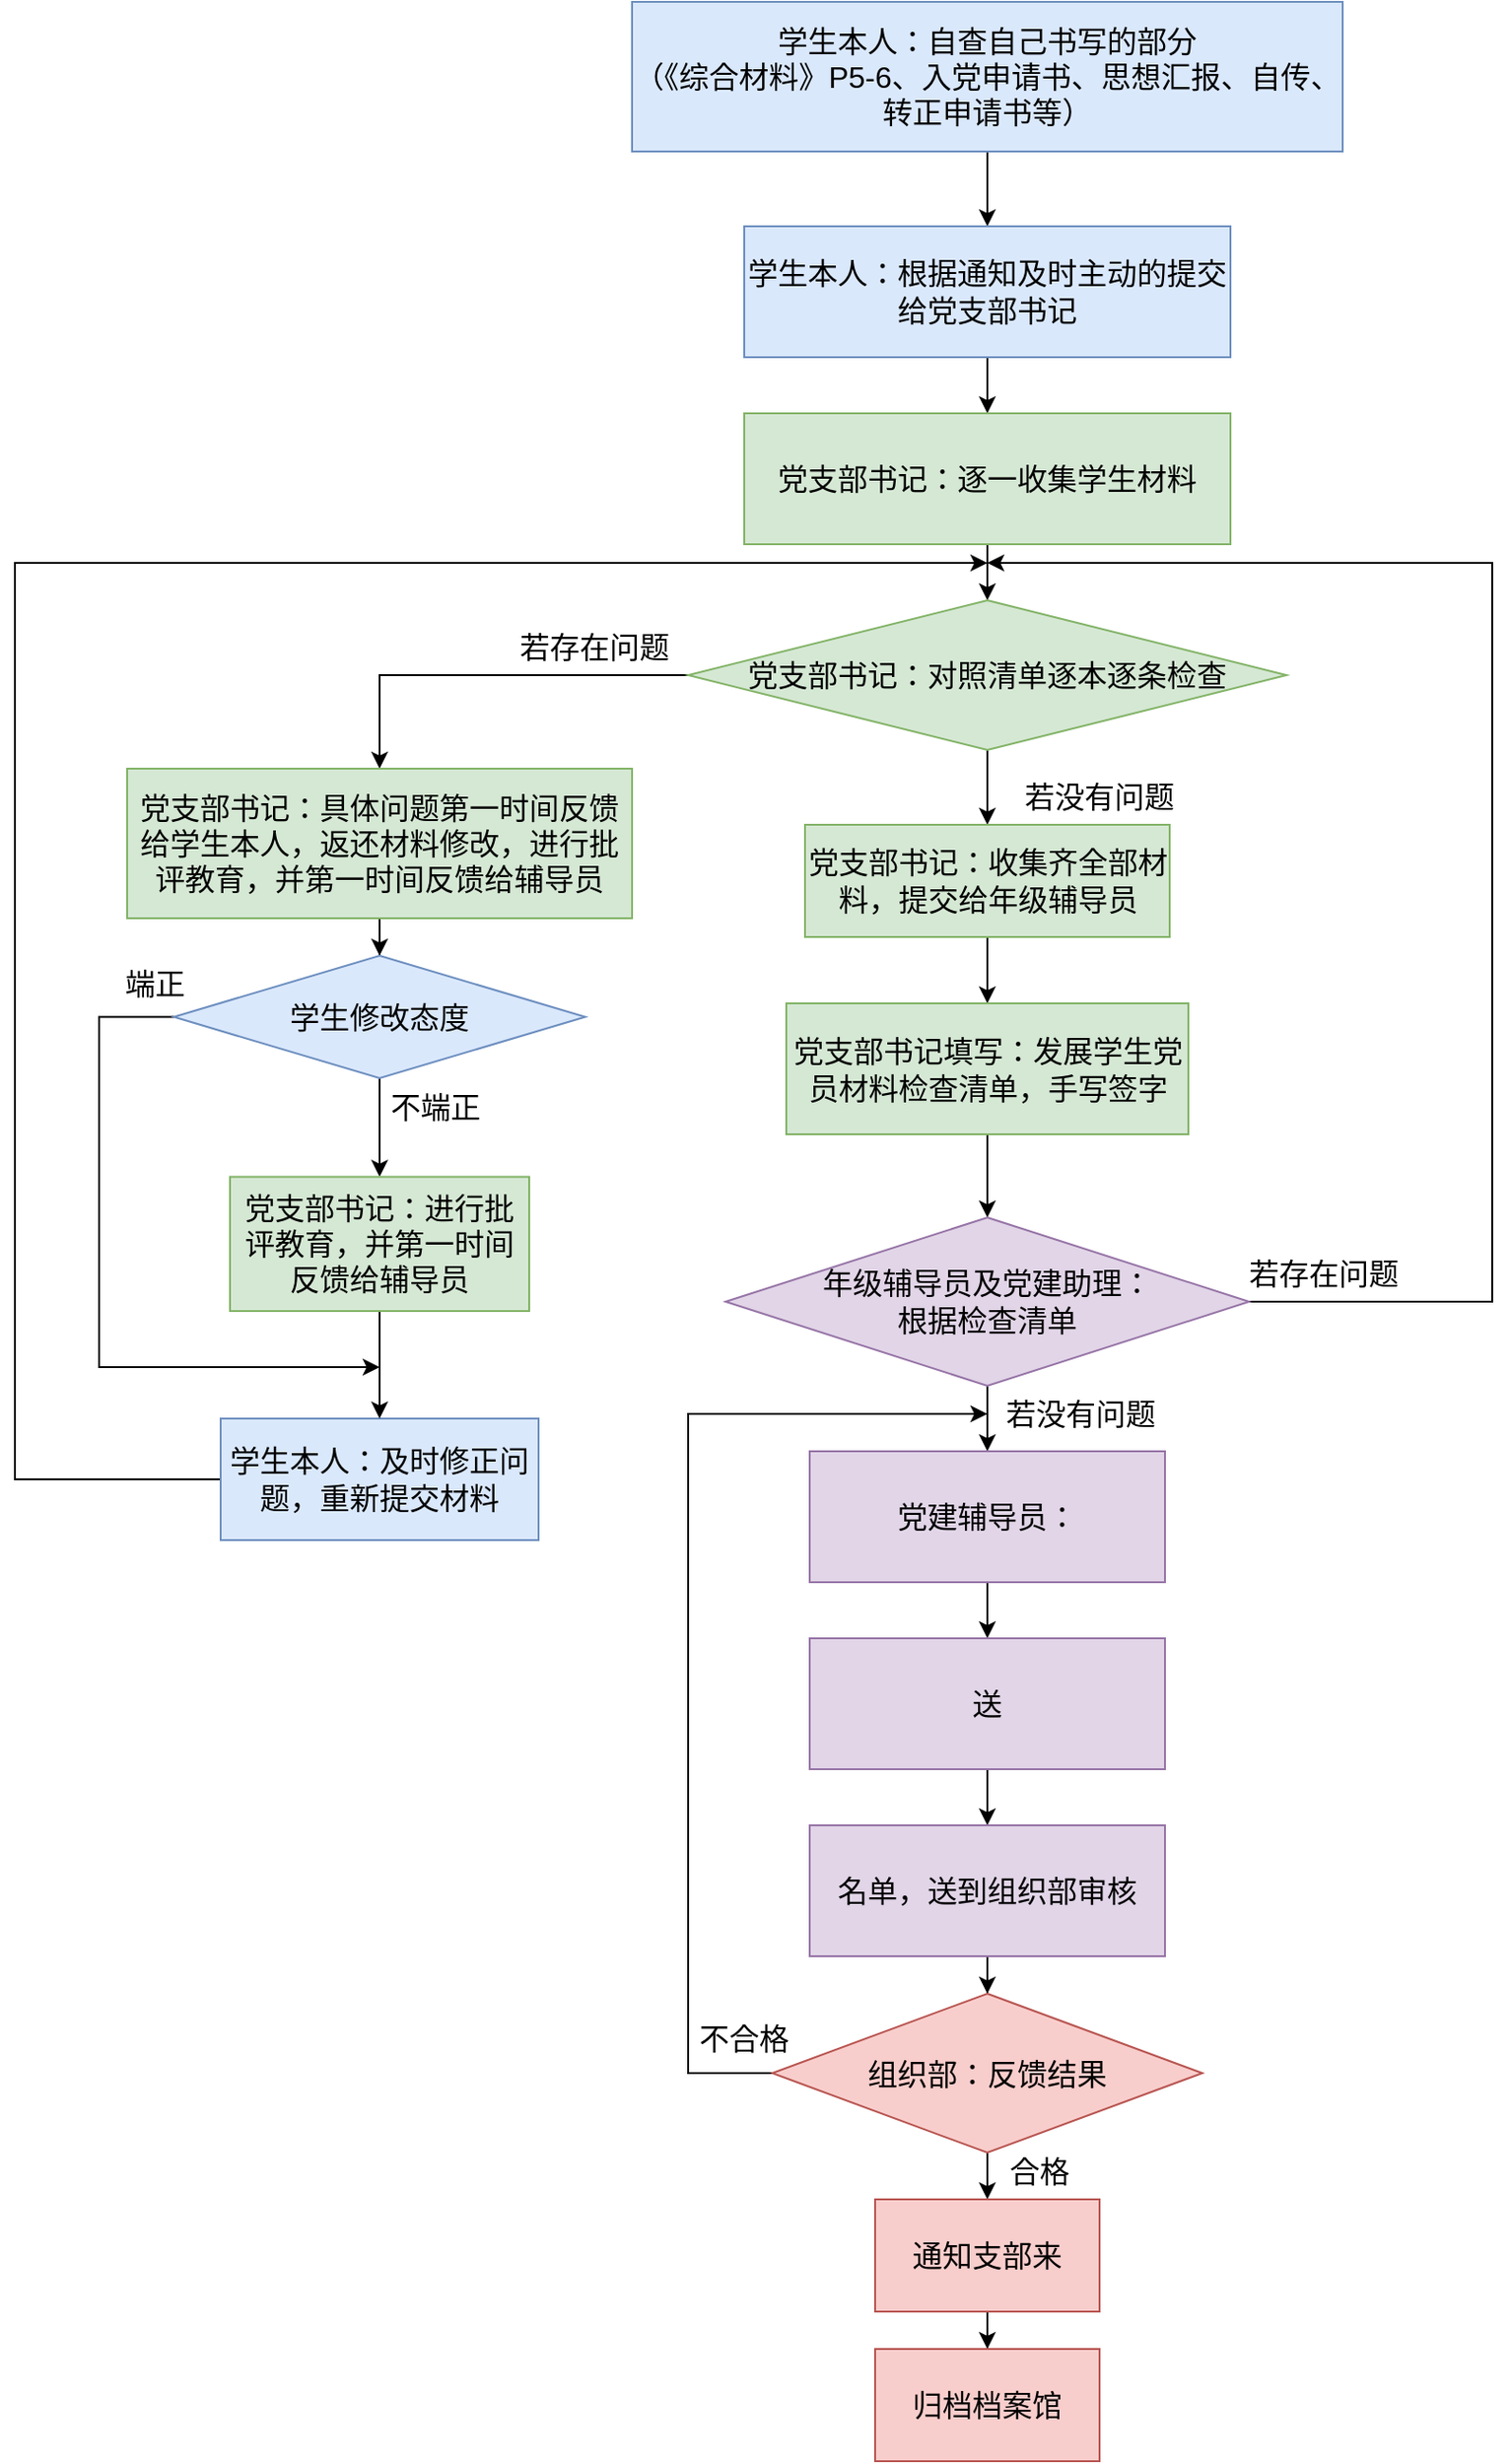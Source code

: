 <mxfile version="22.0.4" type="github">
  <diagram name="第 1 页" id="0DYLWyX5WjLoP0oHaxIj">
    <mxGraphModel dx="2357" dy="890" grid="1" gridSize="10" guides="1" tooltips="1" connect="1" arrows="1" fold="1" page="1" pageScale="1" pageWidth="827" pageHeight="1169" math="0" shadow="0">
      <root>
        <mxCell id="0" />
        <mxCell id="1" parent="0" />
        <mxCell id="AE5ZFtnx0VI7tvl8tYGL-7" value="" style="edgeStyle=orthogonalEdgeStyle;rounded=0;orthogonalLoop=1;jettySize=auto;html=1;" edge="1" parent="1" source="AE5ZFtnx0VI7tvl8tYGL-1" target="AE5ZFtnx0VI7tvl8tYGL-6">
          <mxGeometry relative="1" as="geometry" />
        </mxCell>
        <mxCell id="AE5ZFtnx0VI7tvl8tYGL-1" value="&lt;font style=&quot;font-size: 16px;&quot;&gt;学生本人：自查自己书写的部分&lt;br&gt;（《综合材料》P5-6、入党申请书、思想汇报、自传、转正申请书等）&lt;/font&gt;" style="rounded=0;whiteSpace=wrap;html=1;fillColor=#dae8fc;strokeColor=#6c8ebf;" vertex="1" parent="1">
          <mxGeometry x="240" y="30" width="380" height="80" as="geometry" />
        </mxCell>
        <mxCell id="AE5ZFtnx0VI7tvl8tYGL-11" value="" style="edgeStyle=orthogonalEdgeStyle;rounded=0;orthogonalLoop=1;jettySize=auto;html=1;" edge="1" parent="1" source="AE5ZFtnx0VI7tvl8tYGL-6" target="AE5ZFtnx0VI7tvl8tYGL-10">
          <mxGeometry relative="1" as="geometry" />
        </mxCell>
        <mxCell id="AE5ZFtnx0VI7tvl8tYGL-6" value="&lt;span style=&quot;font-size: 16px;&quot;&gt;学生本人：根据通知及时主动的提交给党支部书记&lt;/span&gt;" style="rounded=0;whiteSpace=wrap;html=1;fillColor=#dae8fc;strokeColor=#6c8ebf;" vertex="1" parent="1">
          <mxGeometry x="300" y="150" width="260" height="70" as="geometry" />
        </mxCell>
        <mxCell id="AE5ZFtnx0VI7tvl8tYGL-16" value="" style="edgeStyle=orthogonalEdgeStyle;rounded=0;orthogonalLoop=1;jettySize=auto;html=1;" edge="1" parent="1" source="AE5ZFtnx0VI7tvl8tYGL-10" target="AE5ZFtnx0VI7tvl8tYGL-14">
          <mxGeometry relative="1" as="geometry" />
        </mxCell>
        <mxCell id="AE5ZFtnx0VI7tvl8tYGL-10" value="&lt;span style=&quot;font-size: 16px;&quot;&gt;党支部书记：逐一收集学生材料&lt;/span&gt;" style="rounded=0;whiteSpace=wrap;html=1;fillColor=#d5e8d4;strokeColor=#82b366;" vertex="1" parent="1">
          <mxGeometry x="300" y="250" width="260" height="70" as="geometry" />
        </mxCell>
        <mxCell id="AE5ZFtnx0VI7tvl8tYGL-55" style="edgeStyle=orthogonalEdgeStyle;rounded=0;orthogonalLoop=1;jettySize=auto;html=1;exitX=0;exitY=0.5;exitDx=0;exitDy=0;entryX=0.5;entryY=0;entryDx=0;entryDy=0;" edge="1" parent="1" source="AE5ZFtnx0VI7tvl8tYGL-14" target="AE5ZFtnx0VI7tvl8tYGL-49">
          <mxGeometry relative="1" as="geometry">
            <mxPoint x="60" y="430" as="targetPoint" />
            <Array as="points">
              <mxPoint x="105" y="390" />
            </Array>
          </mxGeometry>
        </mxCell>
        <mxCell id="AE5ZFtnx0VI7tvl8tYGL-91" value="" style="edgeStyle=orthogonalEdgeStyle;rounded=0;orthogonalLoop=1;jettySize=auto;html=1;" edge="1" parent="1" source="AE5ZFtnx0VI7tvl8tYGL-14" target="AE5ZFtnx0VI7tvl8tYGL-31">
          <mxGeometry relative="1" as="geometry" />
        </mxCell>
        <mxCell id="AE5ZFtnx0VI7tvl8tYGL-14" value="&lt;font style=&quot;font-size: 16px;&quot;&gt;党支部书记：对照清单逐本逐条检查&lt;/font&gt;" style="rhombus;whiteSpace=wrap;html=1;fillColor=#d5e8d4;strokeColor=#82b366;rounded=0;" vertex="1" parent="1">
          <mxGeometry x="270" y="350" width="320" height="80" as="geometry" />
        </mxCell>
        <mxCell id="AE5ZFtnx0VI7tvl8tYGL-30" value="&lt;font style=&quot;font-size: 16px;&quot;&gt;若没有问题&lt;/font&gt;" style="text;html=1;strokeColor=none;fillColor=none;align=center;verticalAlign=middle;whiteSpace=wrap;rounded=0;" vertex="1" parent="1">
          <mxGeometry x="440" y="440" width="100" height="30" as="geometry" />
        </mxCell>
        <mxCell id="AE5ZFtnx0VI7tvl8tYGL-93" value="" style="edgeStyle=orthogonalEdgeStyle;rounded=0;orthogonalLoop=1;jettySize=auto;html=1;" edge="1" parent="1" source="AE5ZFtnx0VI7tvl8tYGL-31" target="AE5ZFtnx0VI7tvl8tYGL-33">
          <mxGeometry relative="1" as="geometry" />
        </mxCell>
        <mxCell id="AE5ZFtnx0VI7tvl8tYGL-31" value="&lt;font style=&quot;font-size: 16px;&quot;&gt;党支部书记：收集齐全部材料，提交给年级辅导员&lt;/font&gt;" style="whiteSpace=wrap;html=1;fillColor=#d5e8d4;strokeColor=#82b366;rounded=0;" vertex="1" parent="1">
          <mxGeometry x="332.5" y="470" width="195" height="60" as="geometry" />
        </mxCell>
        <mxCell id="AE5ZFtnx0VI7tvl8tYGL-94" value="" style="edgeStyle=orthogonalEdgeStyle;rounded=0;orthogonalLoop=1;jettySize=auto;html=1;" edge="1" parent="1" source="AE5ZFtnx0VI7tvl8tYGL-33" target="AE5ZFtnx0VI7tvl8tYGL-38">
          <mxGeometry relative="1" as="geometry" />
        </mxCell>
        <mxCell id="AE5ZFtnx0VI7tvl8tYGL-33" value="&lt;font style=&quot;font-size: 16px;&quot;&gt;党支部书记填写：发展学生党员材料检查清单，手写签字&lt;/font&gt;" style="whiteSpace=wrap;html=1;fillColor=#d5e8d4;strokeColor=#82b366;rounded=0;" vertex="1" parent="1">
          <mxGeometry x="322.5" y="565.5" width="215" height="70" as="geometry" />
        </mxCell>
        <mxCell id="AE5ZFtnx0VI7tvl8tYGL-44" value="" style="edgeStyle=orthogonalEdgeStyle;rounded=0;orthogonalLoop=1;jettySize=auto;html=1;" edge="1" parent="1" source="AE5ZFtnx0VI7tvl8tYGL-38" target="AE5ZFtnx0VI7tvl8tYGL-43">
          <mxGeometry relative="1" as="geometry" />
        </mxCell>
        <mxCell id="AE5ZFtnx0VI7tvl8tYGL-57" style="edgeStyle=orthogonalEdgeStyle;rounded=0;orthogonalLoop=1;jettySize=auto;html=1;exitX=1;exitY=0.5;exitDx=0;exitDy=0;" edge="1" parent="1" source="AE5ZFtnx0VI7tvl8tYGL-38">
          <mxGeometry relative="1" as="geometry">
            <mxPoint x="430" y="330" as="targetPoint" />
            <Array as="points">
              <mxPoint x="700" y="725" />
              <mxPoint x="700" y="330" />
            </Array>
          </mxGeometry>
        </mxCell>
        <mxCell id="AE5ZFtnx0VI7tvl8tYGL-38" value="&lt;font style=&quot;font-size: 16px;&quot;&gt;年级辅导员及党建助理：&lt;br&gt;根据检查清单&lt;/font&gt;" style="rhombus;whiteSpace=wrap;html=1;fillColor=#e1d5e7;strokeColor=#9673a6;rounded=0;" vertex="1" parent="1">
          <mxGeometry x="290" y="680" width="280" height="90" as="geometry" />
        </mxCell>
        <mxCell id="AE5ZFtnx0VI7tvl8tYGL-60" value="" style="edgeStyle=orthogonalEdgeStyle;rounded=0;orthogonalLoop=1;jettySize=auto;html=1;" edge="1" parent="1" source="AE5ZFtnx0VI7tvl8tYGL-43" target="AE5ZFtnx0VI7tvl8tYGL-59">
          <mxGeometry relative="1" as="geometry" />
        </mxCell>
        <mxCell id="AE5ZFtnx0VI7tvl8tYGL-43" value="&lt;font style=&quot;font-size: 16px;&quot;&gt;党建辅导员：&lt;/font&gt;" style="whiteSpace=wrap;html=1;fillColor=#e1d5e7;strokeColor=#9673a6;rounded=0;" vertex="1" parent="1">
          <mxGeometry x="335" y="805" width="190" height="70" as="geometry" />
        </mxCell>
        <mxCell id="AE5ZFtnx0VI7tvl8tYGL-45" value="&lt;font style=&quot;font-size: 16px;&quot;&gt;若没有问题&lt;/font&gt;" style="text;html=1;strokeColor=none;fillColor=none;align=center;verticalAlign=middle;whiteSpace=wrap;rounded=0;" vertex="1" parent="1">
          <mxGeometry x="430" y="770" width="100" height="30" as="geometry" />
        </mxCell>
        <mxCell id="AE5ZFtnx0VI7tvl8tYGL-76" value="" style="edgeStyle=orthogonalEdgeStyle;rounded=0;orthogonalLoop=1;jettySize=auto;html=1;" edge="1" parent="1" source="AE5ZFtnx0VI7tvl8tYGL-49" target="AE5ZFtnx0VI7tvl8tYGL-75">
          <mxGeometry relative="1" as="geometry" />
        </mxCell>
        <mxCell id="AE5ZFtnx0VI7tvl8tYGL-49" value="&lt;font style=&quot;font-size: 16px;&quot;&gt;&lt;font style=&quot;font-size: 16px;&quot;&gt;党支部书记：具体问题第一时间反馈给学生本人，返还材料修改，&lt;/font&gt;进行批评教育，并第一时间反馈给辅导员&lt;/font&gt;" style="whiteSpace=wrap;html=1;fillColor=#d5e8d4;strokeColor=#82b366;rounded=0;" vertex="1" parent="1">
          <mxGeometry x="-30" y="440" width="270" height="80" as="geometry" />
        </mxCell>
        <mxCell id="AE5ZFtnx0VI7tvl8tYGL-50" value="&lt;font style=&quot;font-size: 16px;&quot;&gt;若存在问题&lt;/font&gt;" style="text;html=1;strokeColor=none;fillColor=none;align=center;verticalAlign=middle;whiteSpace=wrap;rounded=0;" vertex="1" parent="1">
          <mxGeometry x="170" y="360" width="100" height="30" as="geometry" />
        </mxCell>
        <mxCell id="AE5ZFtnx0VI7tvl8tYGL-81" style="edgeStyle=orthogonalEdgeStyle;rounded=0;orthogonalLoop=1;jettySize=auto;html=1;exitX=0;exitY=0.5;exitDx=0;exitDy=0;" edge="1" parent="1" source="AE5ZFtnx0VI7tvl8tYGL-53">
          <mxGeometry relative="1" as="geometry">
            <mxPoint x="430" y="330" as="targetPoint" />
            <Array as="points">
              <mxPoint x="-90" y="820" />
              <mxPoint x="-90" y="330" />
            </Array>
          </mxGeometry>
        </mxCell>
        <mxCell id="AE5ZFtnx0VI7tvl8tYGL-53" value="&lt;font style=&quot;font-size: 16px;&quot;&gt;学生本人：及时修正问题，重新提交材料&lt;/font&gt;" style="rounded=0;whiteSpace=wrap;html=1;fillColor=#dae8fc;strokeColor=#6c8ebf;" vertex="1" parent="1">
          <mxGeometry x="20" y="787.5" width="170" height="65" as="geometry" />
        </mxCell>
        <mxCell id="AE5ZFtnx0VI7tvl8tYGL-58" value="&lt;font style=&quot;font-size: 16px;&quot;&gt;若存在问题&lt;/font&gt;" style="text;html=1;strokeColor=none;fillColor=none;align=center;verticalAlign=middle;whiteSpace=wrap;rounded=0;" vertex="1" parent="1">
          <mxGeometry x="560" y="695" width="100" height="30" as="geometry" />
        </mxCell>
        <mxCell id="AE5ZFtnx0VI7tvl8tYGL-62" value="" style="edgeStyle=orthogonalEdgeStyle;rounded=0;orthogonalLoop=1;jettySize=auto;html=1;" edge="1" parent="1" source="AE5ZFtnx0VI7tvl8tYGL-59" target="AE5ZFtnx0VI7tvl8tYGL-61">
          <mxGeometry relative="1" as="geometry" />
        </mxCell>
        <mxCell id="AE5ZFtnx0VI7tvl8tYGL-59" value="&lt;font style=&quot;font-size: 16px;&quot;&gt;送&lt;/font&gt;" style="whiteSpace=wrap;html=1;fillColor=#e1d5e7;strokeColor=#9673a6;rounded=0;" vertex="1" parent="1">
          <mxGeometry x="335" y="905" width="190" height="70" as="geometry" />
        </mxCell>
        <mxCell id="AE5ZFtnx0VI7tvl8tYGL-67" value="" style="edgeStyle=orthogonalEdgeStyle;rounded=0;orthogonalLoop=1;jettySize=auto;html=1;" edge="1" parent="1" source="AE5ZFtnx0VI7tvl8tYGL-61" target="AE5ZFtnx0VI7tvl8tYGL-65">
          <mxGeometry relative="1" as="geometry" />
        </mxCell>
        <mxCell id="AE5ZFtnx0VI7tvl8tYGL-61" value="&lt;font style=&quot;font-size: 16px;&quot;&gt;名单，送到组织部审核&lt;/font&gt;" style="whiteSpace=wrap;html=1;fillColor=#e1d5e7;strokeColor=#9673a6;rounded=0;" vertex="1" parent="1">
          <mxGeometry x="335" y="1005" width="190" height="70" as="geometry" />
        </mxCell>
        <mxCell id="AE5ZFtnx0VI7tvl8tYGL-69" value="" style="edgeStyle=orthogonalEdgeStyle;rounded=0;orthogonalLoop=1;jettySize=auto;html=1;" edge="1" parent="1" source="AE5ZFtnx0VI7tvl8tYGL-65" target="AE5ZFtnx0VI7tvl8tYGL-68">
          <mxGeometry relative="1" as="geometry" />
        </mxCell>
        <mxCell id="AE5ZFtnx0VI7tvl8tYGL-73" style="edgeStyle=orthogonalEdgeStyle;rounded=0;orthogonalLoop=1;jettySize=auto;html=1;exitX=1;exitY=0.5;exitDx=0;exitDy=0;" edge="1" parent="1" source="AE5ZFtnx0VI7tvl8tYGL-65">
          <mxGeometry relative="1" as="geometry">
            <mxPoint x="430" y="785" as="targetPoint" />
            <Array as="points">
              <mxPoint x="270" y="1138" />
              <mxPoint x="270" y="785" />
              <mxPoint x="430" y="785" />
            </Array>
          </mxGeometry>
        </mxCell>
        <mxCell id="AE5ZFtnx0VI7tvl8tYGL-65" value="&lt;font style=&quot;font-size: 16px;&quot;&gt;组织部：反馈结果&lt;/font&gt;" style="rhombus;whiteSpace=wrap;html=1;fillColor=#f8cecc;strokeColor=#b85450;rounded=0;" vertex="1" parent="1">
          <mxGeometry x="315" y="1095" width="230" height="85" as="geometry" />
        </mxCell>
        <mxCell id="AE5ZFtnx0VI7tvl8tYGL-71" value="" style="edgeStyle=orthogonalEdgeStyle;rounded=0;orthogonalLoop=1;jettySize=auto;html=1;" edge="1" parent="1" source="AE5ZFtnx0VI7tvl8tYGL-68" target="AE5ZFtnx0VI7tvl8tYGL-70">
          <mxGeometry relative="1" as="geometry" />
        </mxCell>
        <mxCell id="AE5ZFtnx0VI7tvl8tYGL-68" value="&lt;font style=&quot;font-size: 16px;&quot;&gt;通知支部来&lt;/font&gt;" style="whiteSpace=wrap;html=1;fillColor=#f8cecc;strokeColor=#b85450;rounded=0;" vertex="1" parent="1">
          <mxGeometry x="370" y="1205" width="120" height="60" as="geometry" />
        </mxCell>
        <mxCell id="AE5ZFtnx0VI7tvl8tYGL-70" value="&lt;font style=&quot;font-size: 16px;&quot;&gt;归档档案馆&lt;/font&gt;" style="whiteSpace=wrap;html=1;fillColor=#f8cecc;strokeColor=#b85450;rounded=0;" vertex="1" parent="1">
          <mxGeometry x="370" y="1285" width="120" height="60" as="geometry" />
        </mxCell>
        <mxCell id="AE5ZFtnx0VI7tvl8tYGL-72" value="&lt;span style=&quot;font-size: 16px;&quot;&gt;合格&lt;/span&gt;" style="text;html=1;strokeColor=none;fillColor=none;align=center;verticalAlign=middle;whiteSpace=wrap;rounded=0;" vertex="1" parent="1">
          <mxGeometry x="407.5" y="1175" width="100" height="30" as="geometry" />
        </mxCell>
        <mxCell id="AE5ZFtnx0VI7tvl8tYGL-74" value="&lt;span style=&quot;font-size: 16px;&quot;&gt;不合格&lt;/span&gt;" style="text;html=1;strokeColor=none;fillColor=none;align=center;verticalAlign=middle;whiteSpace=wrap;rounded=0;" vertex="1" parent="1">
          <mxGeometry x="250" y="1104" width="100" height="30" as="geometry" />
        </mxCell>
        <mxCell id="AE5ZFtnx0VI7tvl8tYGL-83" value="" style="edgeStyle=orthogonalEdgeStyle;rounded=0;orthogonalLoop=1;jettySize=auto;html=1;" edge="1" parent="1" source="AE5ZFtnx0VI7tvl8tYGL-75" target="AE5ZFtnx0VI7tvl8tYGL-82">
          <mxGeometry relative="1" as="geometry" />
        </mxCell>
        <mxCell id="AE5ZFtnx0VI7tvl8tYGL-87" style="edgeStyle=orthogonalEdgeStyle;rounded=0;orthogonalLoop=1;jettySize=auto;html=1;exitX=0;exitY=0.5;exitDx=0;exitDy=0;" edge="1" parent="1" source="AE5ZFtnx0VI7tvl8tYGL-75">
          <mxGeometry relative="1" as="geometry">
            <mxPoint x="105" y="760" as="targetPoint" />
            <Array as="points">
              <mxPoint x="-45" y="573" />
              <mxPoint x="-45" y="760" />
            </Array>
          </mxGeometry>
        </mxCell>
        <mxCell id="AE5ZFtnx0VI7tvl8tYGL-75" value="&lt;font style=&quot;font-size: 16px;&quot;&gt;学生修改态度&lt;/font&gt;" style="rhombus;whiteSpace=wrap;html=1;fillColor=#dae8fc;strokeColor=#6c8ebf;rounded=0;" vertex="1" parent="1">
          <mxGeometry x="-5" y="540" width="220" height="65.5" as="geometry" />
        </mxCell>
        <mxCell id="AE5ZFtnx0VI7tvl8tYGL-79" value="&lt;font style=&quot;font-size: 16px;&quot;&gt;端正&lt;/font&gt;" style="text;html=1;strokeColor=none;fillColor=none;align=center;verticalAlign=middle;whiteSpace=wrap;rounded=0;" vertex="1" parent="1">
          <mxGeometry x="-65" y="540" width="100" height="30" as="geometry" />
        </mxCell>
        <mxCell id="AE5ZFtnx0VI7tvl8tYGL-86" style="edgeStyle=orthogonalEdgeStyle;rounded=0;orthogonalLoop=1;jettySize=auto;html=1;exitX=0.5;exitY=1;exitDx=0;exitDy=0;entryX=0.5;entryY=0;entryDx=0;entryDy=0;" edge="1" parent="1" source="AE5ZFtnx0VI7tvl8tYGL-82" target="AE5ZFtnx0VI7tvl8tYGL-53">
          <mxGeometry relative="1" as="geometry" />
        </mxCell>
        <mxCell id="AE5ZFtnx0VI7tvl8tYGL-82" value="&lt;font style=&quot;font-size: 16px;&quot;&gt;党支部书记：进行批评教育，并第一时间反馈给辅导员&lt;/font&gt;" style="whiteSpace=wrap;html=1;fillColor=#d5e8d4;strokeColor=#82b366;rounded=0;" vertex="1" parent="1">
          <mxGeometry x="25" y="658.25" width="160" height="71.75" as="geometry" />
        </mxCell>
        <mxCell id="AE5ZFtnx0VI7tvl8tYGL-85" value="&lt;font style=&quot;font-size: 16px;&quot;&gt;不端正&lt;/font&gt;" style="text;html=1;strokeColor=none;fillColor=none;align=center;verticalAlign=middle;whiteSpace=wrap;rounded=0;" vertex="1" parent="1">
          <mxGeometry x="85" y="605.5" width="100" height="30" as="geometry" />
        </mxCell>
      </root>
    </mxGraphModel>
  </diagram>
</mxfile>
